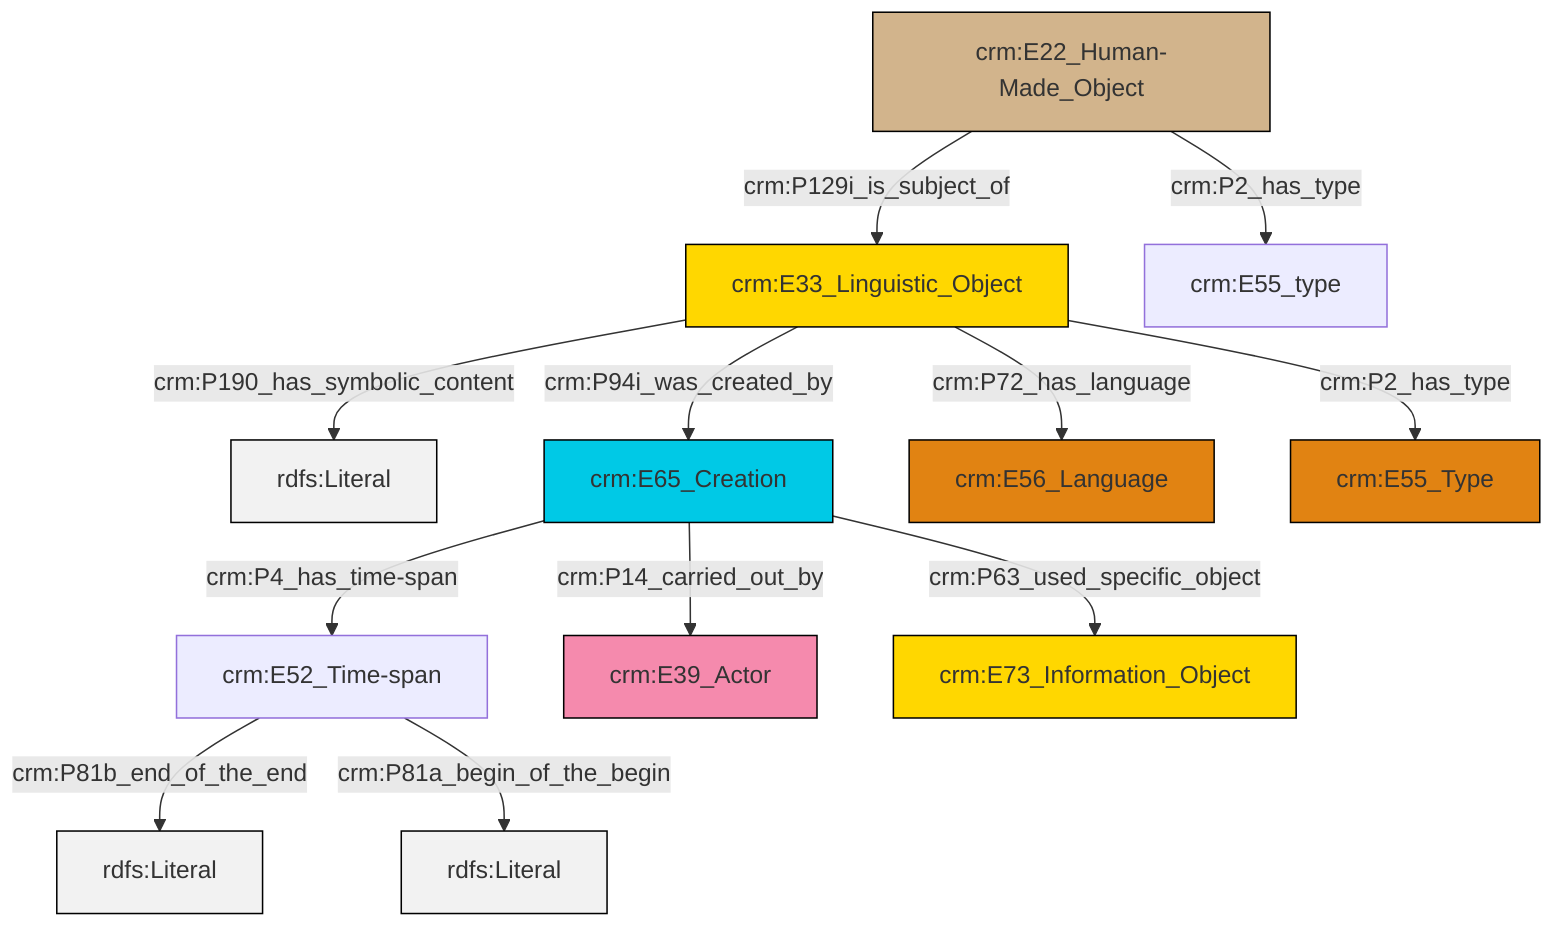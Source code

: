 graph TD
classDef Literal fill:#f2f2f2,stroke:#000000;
classDef CRM_Entity fill:#FFFFFF,stroke:#000000;
classDef Temporal_Entity fill:#00C9E6, stroke:#000000;
classDef Type fill:#E18312, stroke:#000000;
classDef Time-Span fill:#2C9C91, stroke:#000000;
classDef Appellation fill:#FFEB7F, stroke:#000000;
classDef Place fill:#008836, stroke:#000000;
classDef Persistent_Item fill:#B266B2, stroke:#000000;
classDef Conceptual_Object fill:#FFD700, stroke:#000000;
classDef Physical_Thing fill:#D2B48C, stroke:#000000;
classDef Actor fill:#f58aad, stroke:#000000;
classDef PC_Classes fill:#4ce600, stroke:#000000;
classDef Multi fill:#cccccc,stroke:#000000;

0["crm:E33_Linguistic_Object"]:::Conceptual_Object -->|crm:P190_has_symbolic_content| 1[rdfs:Literal]:::Literal
4["crm:E52_Time-span"]:::Default -->|crm:P81b_end_of_the_end| 6[rdfs:Literal]:::Literal
0["crm:E33_Linguistic_Object"]:::Conceptual_Object -->|crm:P72_has_language| 12["crm:E56_Language"]:::Type
2["crm:E65_Creation"]:::Temporal_Entity -->|crm:P14_carried_out_by| 7["crm:E39_Actor"]:::Actor
9["crm:E22_Human-Made_Object"]:::Physical_Thing -->|crm:P129i_is_subject_of| 0["crm:E33_Linguistic_Object"]:::Conceptual_Object
0["crm:E33_Linguistic_Object"]:::Conceptual_Object -->|crm:P2_has_type| 18["crm:E55_Type"]:::Type
9["crm:E22_Human-Made_Object"]:::Physical_Thing -->|crm:P2_has_type| 13["crm:E55_type"]:::Default
2["crm:E65_Creation"]:::Temporal_Entity -->|crm:P63_used_specific_object| 15["crm:E73_Information_Object"]:::Conceptual_Object
0["crm:E33_Linguistic_Object"]:::Conceptual_Object -->|crm:P94i_was_created_by| 2["crm:E65_Creation"]:::Temporal_Entity
2["crm:E65_Creation"]:::Temporal_Entity -->|crm:P4_has_time-span| 4["crm:E52_Time-span"]:::Default
4["crm:E52_Time-span"]:::Default -->|crm:P81a_begin_of_the_begin| 19[rdfs:Literal]:::Literal